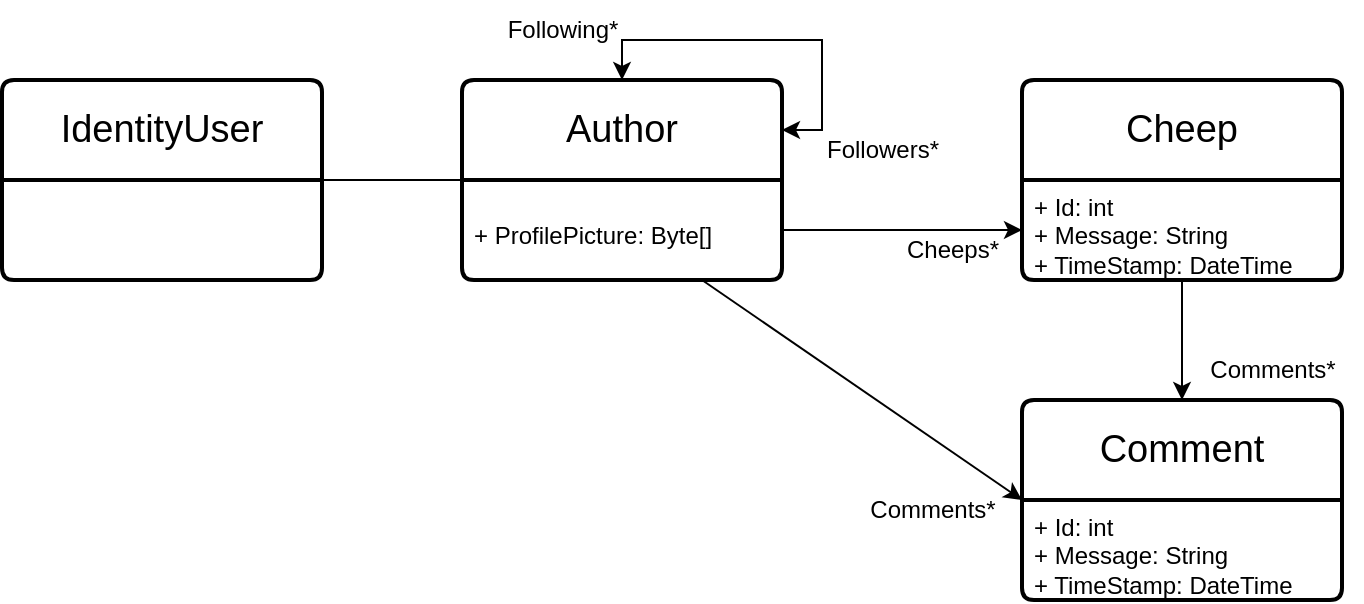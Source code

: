 <mxfile version="25.0.1">
  <diagram name="Side-1" id="uI7Br7tr5xCcl7lQBNvU">
    <mxGraphModel dx="574" dy="316" grid="1" gridSize="10" guides="1" tooltips="1" connect="1" arrows="1" fold="1" page="1" pageScale="1" pageWidth="827" pageHeight="1169" math="0" shadow="0">
      <root>
        <mxCell id="0" />
        <mxCell id="1" parent="0" />
        <mxCell id="KJc-VBZjNgaDoQoRXkAJ-3" value="&lt;font style=&quot;font-size: 19px;&quot;&gt;Author&lt;/font&gt;" style="swimlane;childLayout=stackLayout;horizontal=1;startSize=50;horizontalStack=0;rounded=1;fontSize=14;fontStyle=0;strokeWidth=2;resizeParent=0;resizeLast=1;shadow=0;dashed=0;align=center;arcSize=4;whiteSpace=wrap;html=1;" parent="1" vertex="1">
          <mxGeometry x="310" y="400" width="160" height="100" as="geometry">
            <mxRectangle x="310" y="400" width="50" height="50" as="alternateBounds" />
          </mxGeometry>
        </mxCell>
        <mxCell id="KJc-VBZjNgaDoQoRXkAJ-4" value="&lt;br&gt;+ ProfilePicture: Byte[]&amp;nbsp;" style="align=left;strokeColor=none;fillColor=none;spacingLeft=4;fontSize=12;verticalAlign=top;resizable=0;rotatable=0;part=1;html=1;" parent="KJc-VBZjNgaDoQoRXkAJ-3" vertex="1">
          <mxGeometry y="50" width="160" height="50" as="geometry" />
        </mxCell>
        <mxCell id="KJc-VBZjNgaDoQoRXkAJ-6" value="&lt;font style=&quot;font-size: 19px;&quot;&gt;Cheep&lt;/font&gt;" style="swimlane;childLayout=stackLayout;horizontal=1;startSize=50;horizontalStack=0;rounded=1;fontSize=14;fontStyle=0;strokeWidth=2;resizeParent=0;resizeLast=1;shadow=0;dashed=0;align=center;arcSize=4;whiteSpace=wrap;html=1;" parent="1" vertex="1">
          <mxGeometry x="590" y="400" width="160" height="100" as="geometry">
            <mxRectangle x="310" y="400" width="50" height="50" as="alternateBounds" />
          </mxGeometry>
        </mxCell>
        <mxCell id="KJc-VBZjNgaDoQoRXkAJ-7" value="+ Id: int&amp;nbsp;&lt;div&gt;+ Message: String&amp;nbsp;&lt;/div&gt;&lt;div&gt;+ TimeStamp: DateTime&lt;/div&gt;" style="align=left;strokeColor=none;fillColor=none;spacingLeft=4;fontSize=12;verticalAlign=top;resizable=0;rotatable=0;part=1;html=1;" parent="KJc-VBZjNgaDoQoRXkAJ-6" vertex="1">
          <mxGeometry y="50" width="160" height="50" as="geometry" />
        </mxCell>
        <mxCell id="KJc-VBZjNgaDoQoRXkAJ-8" style="edgeStyle=orthogonalEdgeStyle;rounded=0;orthogonalLoop=1;jettySize=auto;html=1;exitX=0.5;exitY=0;exitDx=0;exitDy=0;entryX=1;entryY=0.25;entryDx=0;entryDy=0;endArrow=classic;endFill=1;startArrow=classic;startFill=1;" parent="1" source="KJc-VBZjNgaDoQoRXkAJ-3" target="KJc-VBZjNgaDoQoRXkAJ-3" edge="1">
          <mxGeometry relative="1" as="geometry" />
        </mxCell>
        <mxCell id="KJc-VBZjNgaDoQoRXkAJ-9" value="&lt;font style=&quot;font-size: 19px;&quot;&gt;Comment&lt;/font&gt;" style="swimlane;childLayout=stackLayout;horizontal=1;startSize=50;horizontalStack=0;rounded=1;fontSize=14;fontStyle=0;strokeWidth=2;resizeParent=0;resizeLast=1;shadow=0;dashed=0;align=center;arcSize=4;whiteSpace=wrap;html=1;" parent="1" vertex="1">
          <mxGeometry x="590" y="560" width="160" height="100" as="geometry">
            <mxRectangle x="310" y="400" width="50" height="50" as="alternateBounds" />
          </mxGeometry>
        </mxCell>
        <mxCell id="KJc-VBZjNgaDoQoRXkAJ-10" value="+ Id: int&amp;nbsp;&lt;div&gt;+ Message: String&amp;nbsp;&lt;/div&gt;&lt;div&gt;+ TimeStamp: DateTime&lt;/div&gt;" style="align=left;strokeColor=none;fillColor=none;spacingLeft=4;fontSize=12;verticalAlign=top;resizable=0;rotatable=0;part=1;html=1;" parent="KJc-VBZjNgaDoQoRXkAJ-9" vertex="1">
          <mxGeometry y="50" width="160" height="50" as="geometry" />
        </mxCell>
        <mxCell id="KJc-VBZjNgaDoQoRXkAJ-12" value="Following*" style="text;html=1;align=center;verticalAlign=middle;resizable=0;points=[];autosize=1;strokeColor=none;fillColor=none;" parent="1" vertex="1">
          <mxGeometry x="320" y="360" width="80" height="30" as="geometry" />
        </mxCell>
        <mxCell id="KJc-VBZjNgaDoQoRXkAJ-14" value="Followers*" style="text;html=1;align=center;verticalAlign=middle;resizable=0;points=[];autosize=1;strokeColor=none;fillColor=none;" parent="1" vertex="1">
          <mxGeometry x="480" y="420" width="80" height="30" as="geometry" />
        </mxCell>
        <mxCell id="KJc-VBZjNgaDoQoRXkAJ-16" style="edgeStyle=orthogonalEdgeStyle;rounded=0;orthogonalLoop=1;jettySize=auto;html=1;exitX=1;exitY=0.5;exitDx=0;exitDy=0;entryX=0;entryY=0.75;entryDx=0;entryDy=0;" parent="1" source="KJc-VBZjNgaDoQoRXkAJ-4" target="KJc-VBZjNgaDoQoRXkAJ-6" edge="1">
          <mxGeometry relative="1" as="geometry" />
        </mxCell>
        <mxCell id="KJc-VBZjNgaDoQoRXkAJ-17" value="Cheeps*" style="text;html=1;align=center;verticalAlign=middle;resizable=0;points=[];autosize=1;strokeColor=none;fillColor=none;" parent="1" vertex="1">
          <mxGeometry x="520" y="470" width="70" height="30" as="geometry" />
        </mxCell>
        <mxCell id="KJc-VBZjNgaDoQoRXkAJ-18" value="" style="edgeStyle=none;orthogonalLoop=1;jettySize=auto;html=1;rounded=0;exitX=0.75;exitY=1;exitDx=0;exitDy=0;entryX=0;entryY=0;entryDx=0;entryDy=0;" parent="1" source="KJc-VBZjNgaDoQoRXkAJ-4" target="KJc-VBZjNgaDoQoRXkAJ-10" edge="1">
          <mxGeometry width="100" relative="1" as="geometry">
            <mxPoint x="370" y="570" as="sourcePoint" />
            <mxPoint x="470" y="570" as="targetPoint" />
            <Array as="points" />
          </mxGeometry>
        </mxCell>
        <mxCell id="KJc-VBZjNgaDoQoRXkAJ-19" value="Comments*" style="text;html=1;align=center;verticalAlign=middle;resizable=0;points=[];autosize=1;strokeColor=none;fillColor=none;" parent="1" vertex="1">
          <mxGeometry x="500" y="600" width="90" height="30" as="geometry" />
        </mxCell>
        <mxCell id="KJc-VBZjNgaDoQoRXkAJ-21" value="" style="edgeStyle=none;orthogonalLoop=1;jettySize=auto;html=1;rounded=0;exitX=0.5;exitY=1;exitDx=0;exitDy=0;entryX=0.5;entryY=0;entryDx=0;entryDy=0;" parent="1" source="KJc-VBZjNgaDoQoRXkAJ-7" target="KJc-VBZjNgaDoQoRXkAJ-9" edge="1">
          <mxGeometry width="100" relative="1" as="geometry">
            <mxPoint x="440" y="510" as="sourcePoint" />
            <mxPoint x="600" y="620" as="targetPoint" />
            <Array as="points" />
          </mxGeometry>
        </mxCell>
        <mxCell id="KJc-VBZjNgaDoQoRXkAJ-22" value="Comments*" style="text;html=1;align=center;verticalAlign=middle;resizable=0;points=[];autosize=1;strokeColor=none;fillColor=none;" parent="1" vertex="1">
          <mxGeometry x="670" y="530" width="90" height="30" as="geometry" />
        </mxCell>
        <mxCell id="KJc-VBZjNgaDoQoRXkAJ-23" value="&lt;span style=&quot;font-size: 19px;&quot;&gt;IdentityUser&lt;/span&gt;" style="swimlane;childLayout=stackLayout;horizontal=1;startSize=50;horizontalStack=0;rounded=1;fontSize=14;fontStyle=0;strokeWidth=2;resizeParent=0;resizeLast=1;shadow=0;dashed=0;align=center;arcSize=4;whiteSpace=wrap;html=1;" parent="1" vertex="1">
          <mxGeometry x="80" y="400" width="160" height="100" as="geometry">
            <mxRectangle x="310" y="400" width="50" height="50" as="alternateBounds" />
          </mxGeometry>
        </mxCell>
        <mxCell id="KJc-VBZjNgaDoQoRXkAJ-26" value="" style="edgeStyle=none;orthogonalLoop=1;jettySize=auto;html=1;rounded=0;entryX=0;entryY=0;entryDx=0;entryDy=0;endArrow=none;endFill=0;" parent="1" source="KJc-VBZjNgaDoQoRXkAJ-23" target="KJc-VBZjNgaDoQoRXkAJ-4" edge="1">
          <mxGeometry width="100" relative="1" as="geometry">
            <mxPoint x="60" y="350" as="sourcePoint" />
            <mxPoint x="160" y="350" as="targetPoint" />
            <Array as="points" />
          </mxGeometry>
        </mxCell>
      </root>
    </mxGraphModel>
  </diagram>
</mxfile>
